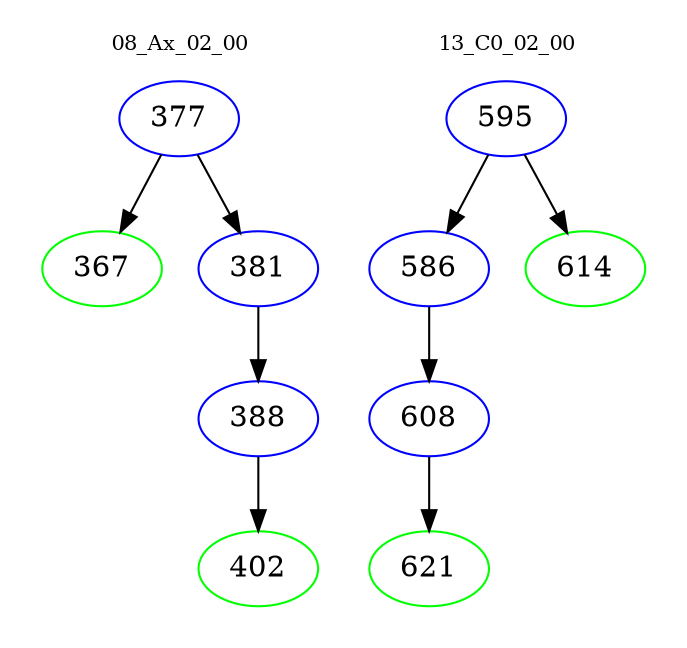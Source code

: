 digraph{
subgraph cluster_0 {
color = white
label = "08_Ax_02_00";
fontsize=10;
T0_377 [label="377", color="blue"]
T0_377 -> T0_367 [color="black"]
T0_367 [label="367", color="green"]
T0_377 -> T0_381 [color="black"]
T0_381 [label="381", color="blue"]
T0_381 -> T0_388 [color="black"]
T0_388 [label="388", color="blue"]
T0_388 -> T0_402 [color="black"]
T0_402 [label="402", color="green"]
}
subgraph cluster_1 {
color = white
label = "13_C0_02_00";
fontsize=10;
T1_595 [label="595", color="blue"]
T1_595 -> T1_586 [color="black"]
T1_586 [label="586", color="blue"]
T1_586 -> T1_608 [color="black"]
T1_608 [label="608", color="blue"]
T1_608 -> T1_621 [color="black"]
T1_621 [label="621", color="green"]
T1_595 -> T1_614 [color="black"]
T1_614 [label="614", color="green"]
}
}
